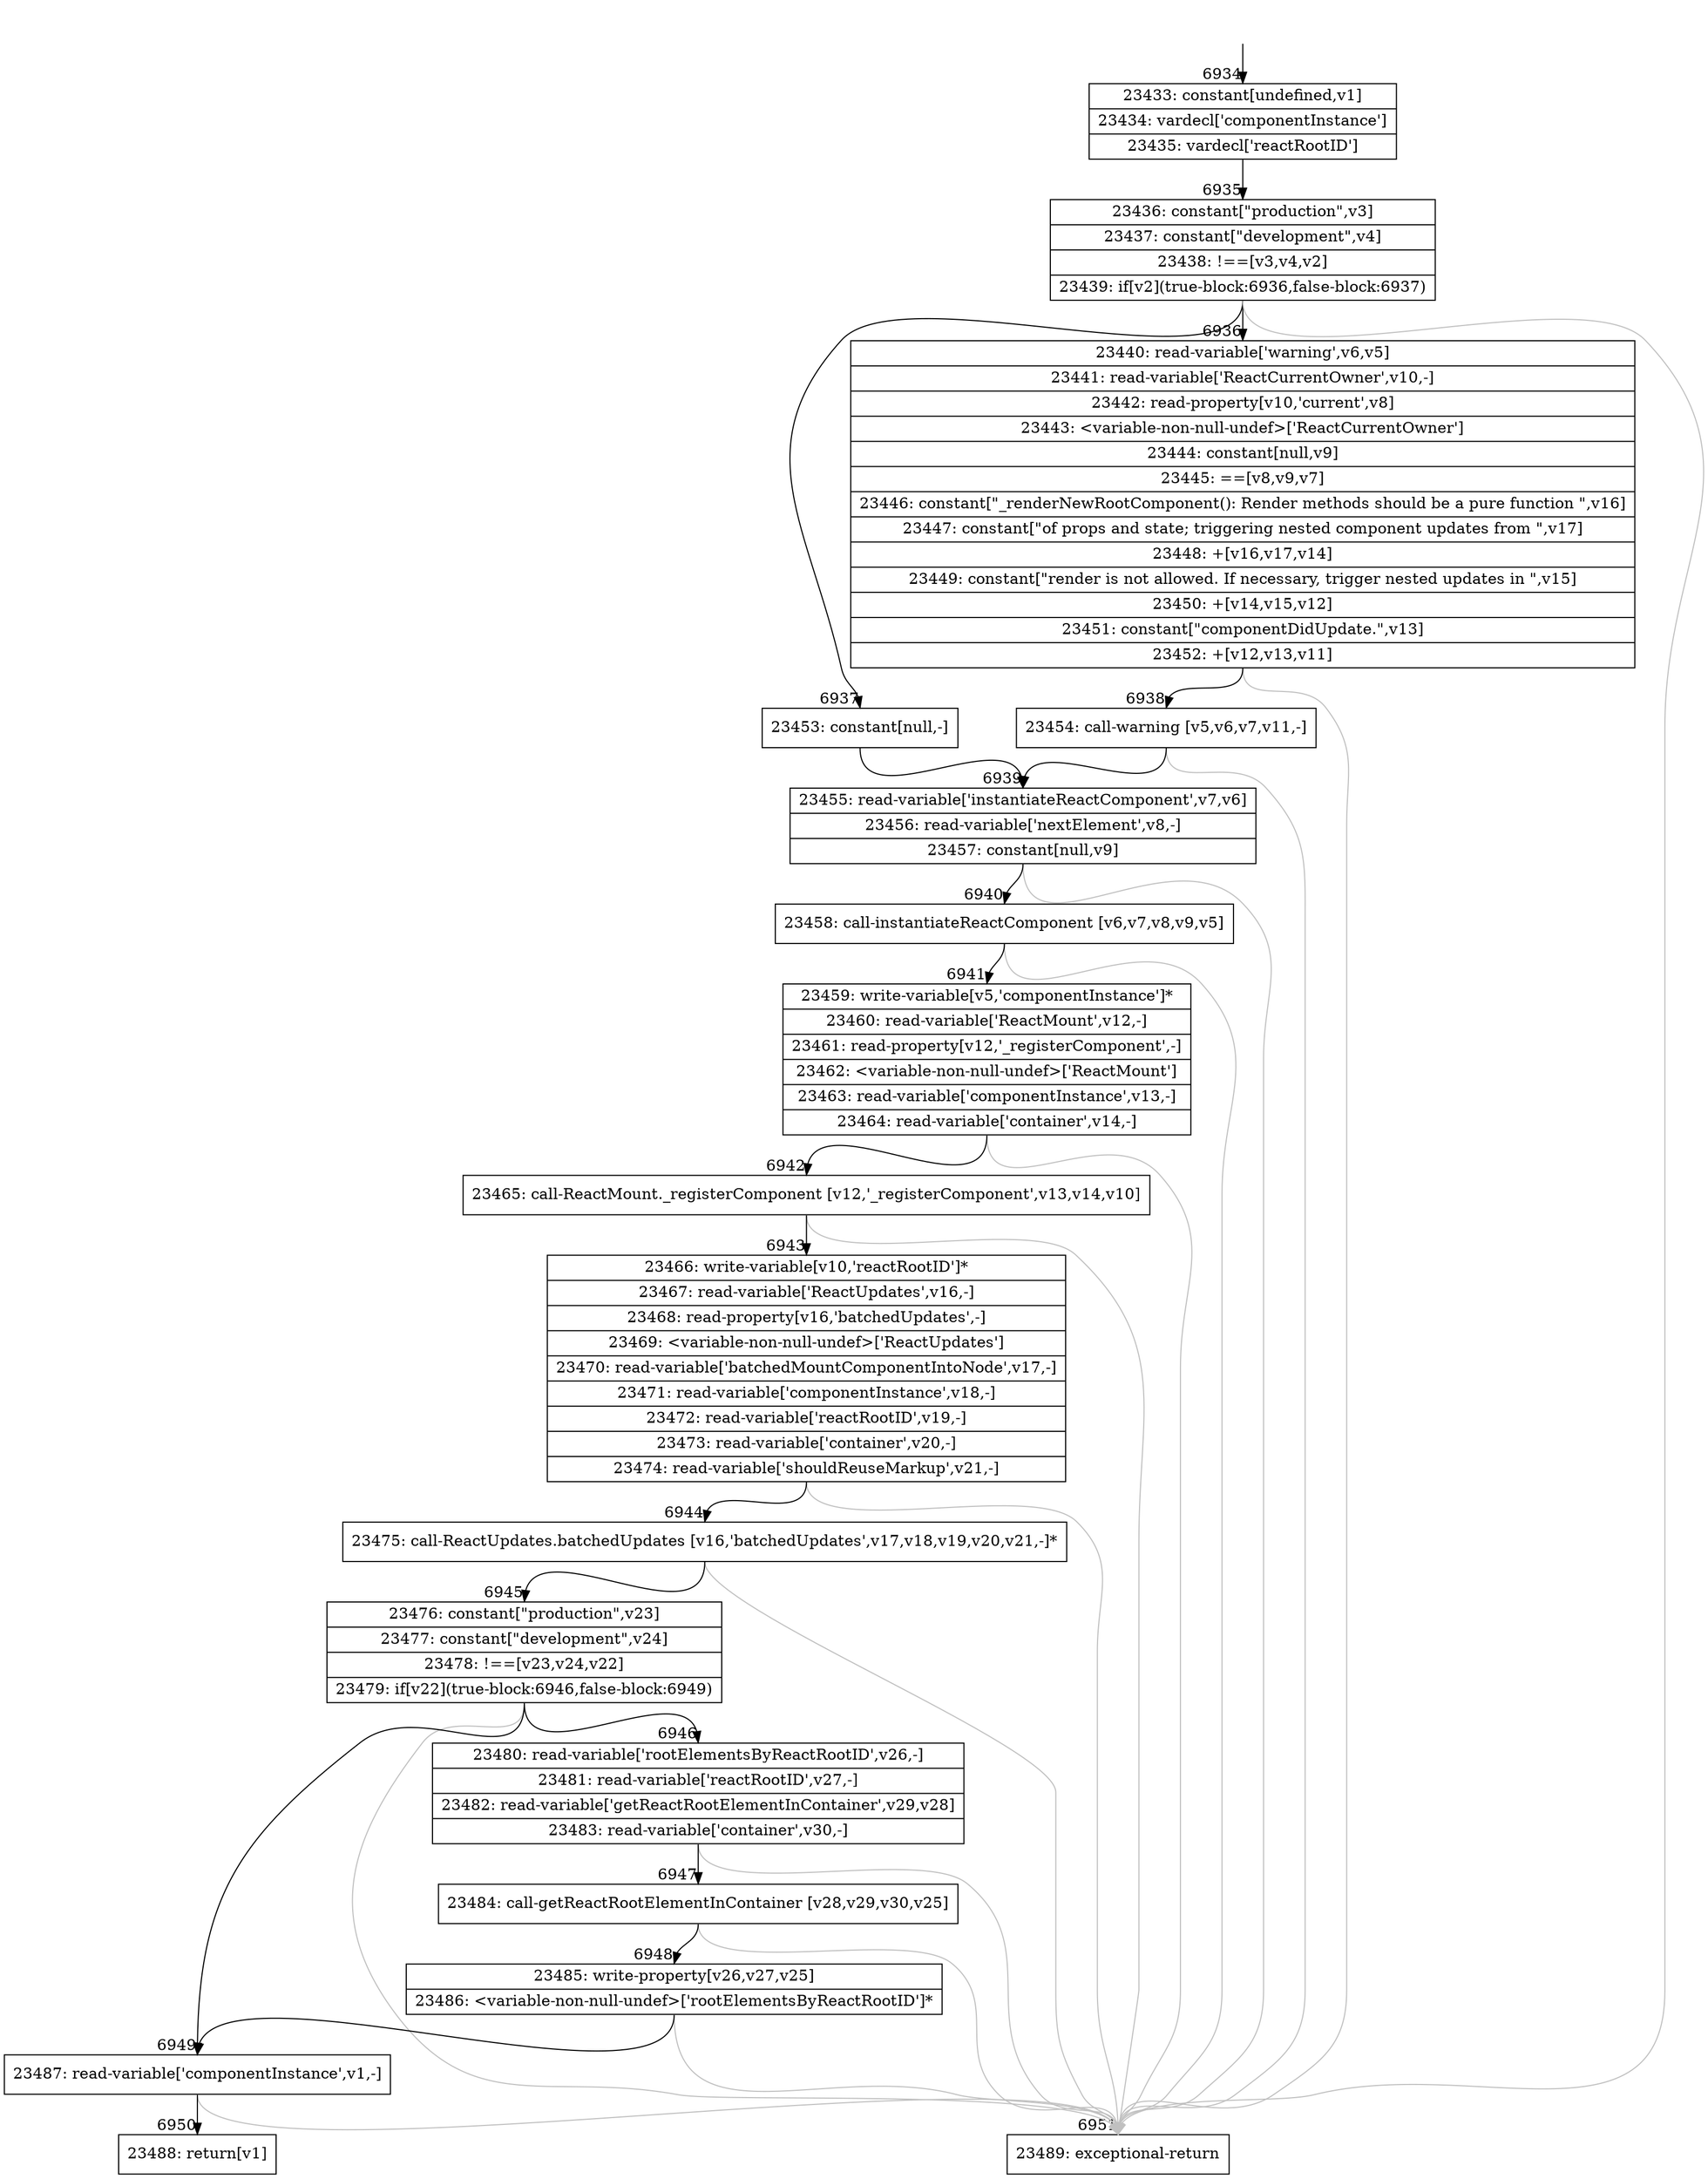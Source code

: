 digraph {
rankdir="TD"
BB_entry485[shape=none,label=""];
BB_entry485 -> BB6934 [tailport=s, headport=n, headlabel="    6934"]
BB6934 [shape=record label="{23433: constant[undefined,v1]|23434: vardecl['componentInstance']|23435: vardecl['reactRootID']}" ] 
BB6934 -> BB6935 [tailport=s, headport=n, headlabel="      6935"]
BB6935 [shape=record label="{23436: constant[\"production\",v3]|23437: constant[\"development\",v4]|23438: !==[v3,v4,v2]|23439: if[v2](true-block:6936,false-block:6937)}" ] 
BB6935 -> BB6936 [tailport=s, headport=n, headlabel="      6936"]
BB6935 -> BB6937 [tailport=s, headport=n, headlabel="      6937"]
BB6935 -> BB6951 [tailport=s, headport=n, color=gray, headlabel="      6951"]
BB6936 [shape=record label="{23440: read-variable['warning',v6,v5]|23441: read-variable['ReactCurrentOwner',v10,-]|23442: read-property[v10,'current',v8]|23443: \<variable-non-null-undef\>['ReactCurrentOwner']|23444: constant[null,v9]|23445: ==[v8,v9,v7]|23446: constant[\"_renderNewRootComponent(): Render methods should be a pure function \",v16]|23447: constant[\"of props and state; triggering nested component updates from \",v17]|23448: +[v16,v17,v14]|23449: constant[\"render is not allowed. If necessary, trigger nested updates in \",v15]|23450: +[v14,v15,v12]|23451: constant[\"componentDidUpdate.\",v13]|23452: +[v12,v13,v11]}" ] 
BB6936 -> BB6938 [tailport=s, headport=n, headlabel="      6938"]
BB6936 -> BB6951 [tailport=s, headport=n, color=gray]
BB6937 [shape=record label="{23453: constant[null,-]}" ] 
BB6937 -> BB6939 [tailport=s, headport=n, headlabel="      6939"]
BB6938 [shape=record label="{23454: call-warning [v5,v6,v7,v11,-]}" ] 
BB6938 -> BB6939 [tailport=s, headport=n]
BB6938 -> BB6951 [tailport=s, headport=n, color=gray]
BB6939 [shape=record label="{23455: read-variable['instantiateReactComponent',v7,v6]|23456: read-variable['nextElement',v8,-]|23457: constant[null,v9]}" ] 
BB6939 -> BB6940 [tailport=s, headport=n, headlabel="      6940"]
BB6939 -> BB6951 [tailport=s, headport=n, color=gray]
BB6940 [shape=record label="{23458: call-instantiateReactComponent [v6,v7,v8,v9,v5]}" ] 
BB6940 -> BB6941 [tailport=s, headport=n, headlabel="      6941"]
BB6940 -> BB6951 [tailport=s, headport=n, color=gray]
BB6941 [shape=record label="{23459: write-variable[v5,'componentInstance']*|23460: read-variable['ReactMount',v12,-]|23461: read-property[v12,'_registerComponent',-]|23462: \<variable-non-null-undef\>['ReactMount']|23463: read-variable['componentInstance',v13,-]|23464: read-variable['container',v14,-]}" ] 
BB6941 -> BB6942 [tailport=s, headport=n, headlabel="      6942"]
BB6941 -> BB6951 [tailport=s, headport=n, color=gray]
BB6942 [shape=record label="{23465: call-ReactMount._registerComponent [v12,'_registerComponent',v13,v14,v10]}" ] 
BB6942 -> BB6943 [tailport=s, headport=n, headlabel="      6943"]
BB6942 -> BB6951 [tailport=s, headport=n, color=gray]
BB6943 [shape=record label="{23466: write-variable[v10,'reactRootID']*|23467: read-variable['ReactUpdates',v16,-]|23468: read-property[v16,'batchedUpdates',-]|23469: \<variable-non-null-undef\>['ReactUpdates']|23470: read-variable['batchedMountComponentIntoNode',v17,-]|23471: read-variable['componentInstance',v18,-]|23472: read-variable['reactRootID',v19,-]|23473: read-variable['container',v20,-]|23474: read-variable['shouldReuseMarkup',v21,-]}" ] 
BB6943 -> BB6944 [tailport=s, headport=n, headlabel="      6944"]
BB6943 -> BB6951 [tailport=s, headport=n, color=gray]
BB6944 [shape=record label="{23475: call-ReactUpdates.batchedUpdates [v16,'batchedUpdates',v17,v18,v19,v20,v21,-]*}" ] 
BB6944 -> BB6945 [tailport=s, headport=n, headlabel="      6945"]
BB6944 -> BB6951 [tailport=s, headport=n, color=gray]
BB6945 [shape=record label="{23476: constant[\"production\",v23]|23477: constant[\"development\",v24]|23478: !==[v23,v24,v22]|23479: if[v22](true-block:6946,false-block:6949)}" ] 
BB6945 -> BB6946 [tailport=s, headport=n, headlabel="      6946"]
BB6945 -> BB6949 [tailport=s, headport=n, headlabel="      6949"]
BB6945 -> BB6951 [tailport=s, headport=n, color=gray]
BB6946 [shape=record label="{23480: read-variable['rootElementsByReactRootID',v26,-]|23481: read-variable['reactRootID',v27,-]|23482: read-variable['getReactRootElementInContainer',v29,v28]|23483: read-variable['container',v30,-]}" ] 
BB6946 -> BB6947 [tailport=s, headport=n, headlabel="      6947"]
BB6946 -> BB6951 [tailport=s, headport=n, color=gray]
BB6947 [shape=record label="{23484: call-getReactRootElementInContainer [v28,v29,v30,v25]}" ] 
BB6947 -> BB6948 [tailport=s, headport=n, headlabel="      6948"]
BB6947 -> BB6951 [tailport=s, headport=n, color=gray]
BB6948 [shape=record label="{23485: write-property[v26,v27,v25]|23486: \<variable-non-null-undef\>['rootElementsByReactRootID']*}" ] 
BB6948 -> BB6949 [tailport=s, headport=n]
BB6948 -> BB6951 [tailport=s, headport=n, color=gray]
BB6949 [shape=record label="{23487: read-variable['componentInstance',v1,-]}" ] 
BB6949 -> BB6950 [tailport=s, headport=n, headlabel="      6950"]
BB6949 -> BB6951 [tailport=s, headport=n, color=gray]
BB6950 [shape=record label="{23488: return[v1]}" ] 
BB6951 [shape=record label="{23489: exceptional-return}" ] 
//#$~ 12208
}
